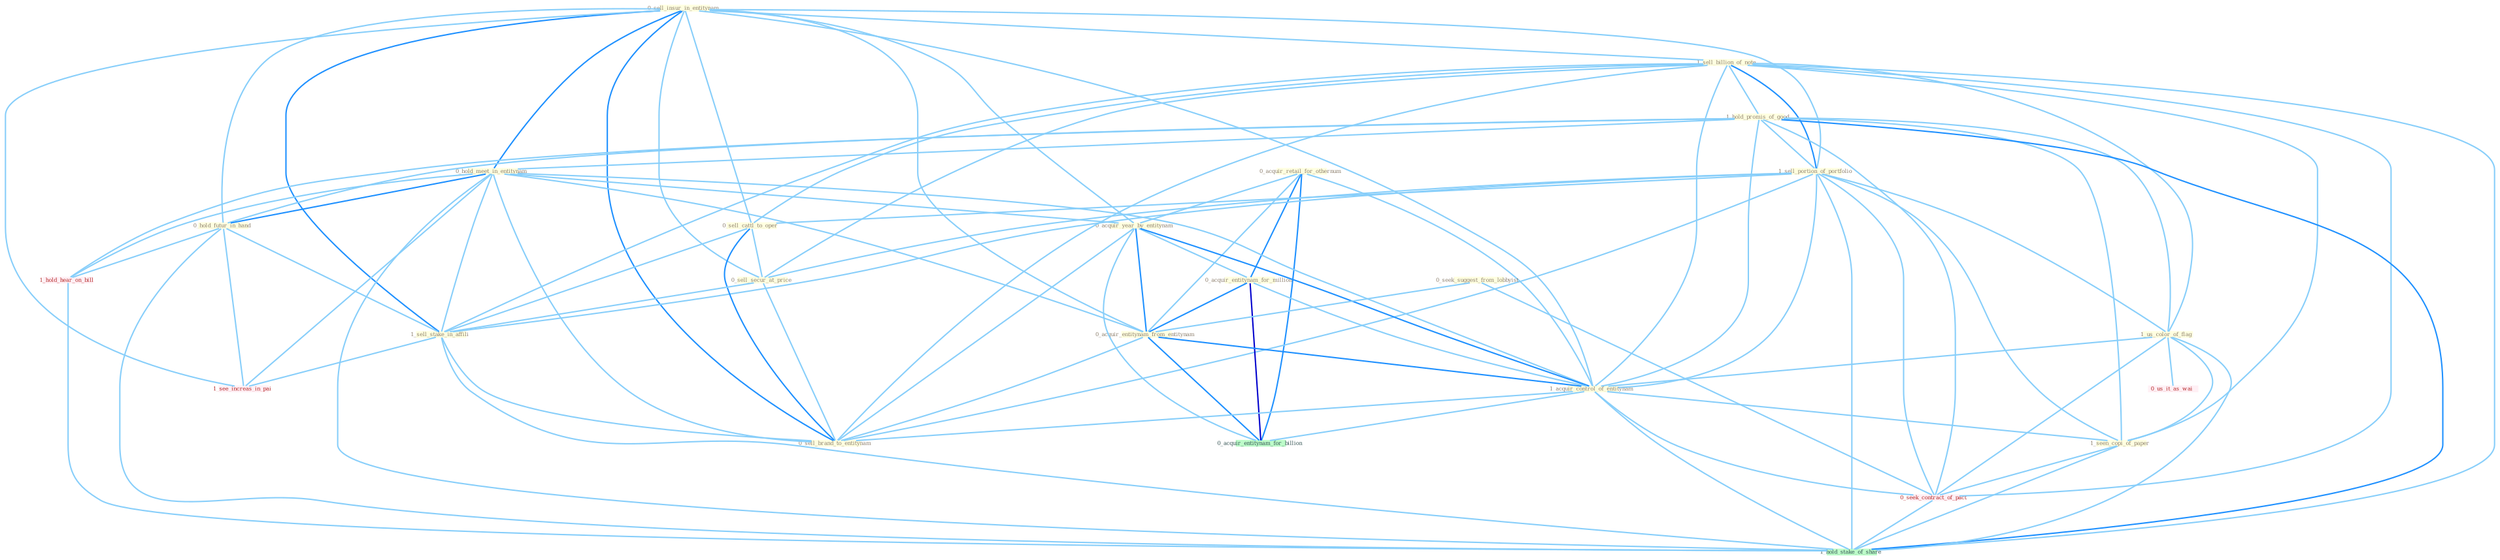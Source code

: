 Graph G{ 
    node
    [shape=polygon,style=filled,width=.5,height=.06,color="#BDFCC9",fixedsize=true,fontsize=4,
    fontcolor="#2f4f4f"];
    {node
    [color="#ffffe0", fontcolor="#8b7d6b"] "0_sell_insur_in_entitynam " "1_sell_billion_of_note " "0_acquir_retail_for_othernum " "1_hold_promis_of_good " "0_hold_meet_in_entitynam " "1_sell_portion_of_portfolio " "0_acquir_year_by_entitynam " "0_acquir_entitynam_for_million " "0_sell_cattl_to_oper " "0_sell_secur_at_price " "1_us_color_of_flag " "0_seek_suggest_from_lobbyist " "0_acquir_entitynam_from_entitynam " "0_hold_futur_in_hand " "1_acquir_control_of_entitynam " "1_sell_stake_in_affili " "1_seen_copi_of_paper " "0_sell_brand_to_entitynam "}
{node [color="#fff0f5", fontcolor="#b22222"] "0_seek_contract_of_pact " "0_us_it_as_wai " "1_see_increas_in_pai " "1_hold_hear_on_bill "}
edge [color="#B0E2FF"];

	"0_sell_insur_in_entitynam " -- "1_sell_billion_of_note " [w="1", color="#87cefa" ];
	"0_sell_insur_in_entitynam " -- "0_hold_meet_in_entitynam " [w="2", color="#1e90ff" , len=0.8];
	"0_sell_insur_in_entitynam " -- "1_sell_portion_of_portfolio " [w="1", color="#87cefa" ];
	"0_sell_insur_in_entitynam " -- "0_acquir_year_by_entitynam " [w="1", color="#87cefa" ];
	"0_sell_insur_in_entitynam " -- "0_sell_cattl_to_oper " [w="1", color="#87cefa" ];
	"0_sell_insur_in_entitynam " -- "0_sell_secur_at_price " [w="1", color="#87cefa" ];
	"0_sell_insur_in_entitynam " -- "0_acquir_entitynam_from_entitynam " [w="1", color="#87cefa" ];
	"0_sell_insur_in_entitynam " -- "0_hold_futur_in_hand " [w="1", color="#87cefa" ];
	"0_sell_insur_in_entitynam " -- "1_acquir_control_of_entitynam " [w="1", color="#87cefa" ];
	"0_sell_insur_in_entitynam " -- "1_sell_stake_in_affili " [w="2", color="#1e90ff" , len=0.8];
	"0_sell_insur_in_entitynam " -- "0_sell_brand_to_entitynam " [w="2", color="#1e90ff" , len=0.8];
	"0_sell_insur_in_entitynam " -- "1_see_increas_in_pai " [w="1", color="#87cefa" ];
	"1_sell_billion_of_note " -- "1_hold_promis_of_good " [w="1", color="#87cefa" ];
	"1_sell_billion_of_note " -- "1_sell_portion_of_portfolio " [w="2", color="#1e90ff" , len=0.8];
	"1_sell_billion_of_note " -- "0_sell_cattl_to_oper " [w="1", color="#87cefa" ];
	"1_sell_billion_of_note " -- "0_sell_secur_at_price " [w="1", color="#87cefa" ];
	"1_sell_billion_of_note " -- "1_us_color_of_flag " [w="1", color="#87cefa" ];
	"1_sell_billion_of_note " -- "1_acquir_control_of_entitynam " [w="1", color="#87cefa" ];
	"1_sell_billion_of_note " -- "1_sell_stake_in_affili " [w="1", color="#87cefa" ];
	"1_sell_billion_of_note " -- "1_seen_copi_of_paper " [w="1", color="#87cefa" ];
	"1_sell_billion_of_note " -- "0_sell_brand_to_entitynam " [w="1", color="#87cefa" ];
	"1_sell_billion_of_note " -- "0_seek_contract_of_pact " [w="1", color="#87cefa" ];
	"1_sell_billion_of_note " -- "1_hold_stake_of_share " [w="1", color="#87cefa" ];
	"0_acquir_retail_for_othernum " -- "0_acquir_year_by_entitynam " [w="1", color="#87cefa" ];
	"0_acquir_retail_for_othernum " -- "0_acquir_entitynam_for_million " [w="2", color="#1e90ff" , len=0.8];
	"0_acquir_retail_for_othernum " -- "0_acquir_entitynam_from_entitynam " [w="1", color="#87cefa" ];
	"0_acquir_retail_for_othernum " -- "1_acquir_control_of_entitynam " [w="1", color="#87cefa" ];
	"0_acquir_retail_for_othernum " -- "0_acquir_entitynam_for_billion " [w="2", color="#1e90ff" , len=0.8];
	"1_hold_promis_of_good " -- "0_hold_meet_in_entitynam " [w="1", color="#87cefa" ];
	"1_hold_promis_of_good " -- "1_sell_portion_of_portfolio " [w="1", color="#87cefa" ];
	"1_hold_promis_of_good " -- "1_us_color_of_flag " [w="1", color="#87cefa" ];
	"1_hold_promis_of_good " -- "0_hold_futur_in_hand " [w="1", color="#87cefa" ];
	"1_hold_promis_of_good " -- "1_acquir_control_of_entitynam " [w="1", color="#87cefa" ];
	"1_hold_promis_of_good " -- "1_seen_copi_of_paper " [w="1", color="#87cefa" ];
	"1_hold_promis_of_good " -- "0_seek_contract_of_pact " [w="1", color="#87cefa" ];
	"1_hold_promis_of_good " -- "1_hold_hear_on_bill " [w="1", color="#87cefa" ];
	"1_hold_promis_of_good " -- "1_hold_stake_of_share " [w="2", color="#1e90ff" , len=0.8];
	"0_hold_meet_in_entitynam " -- "0_acquir_year_by_entitynam " [w="1", color="#87cefa" ];
	"0_hold_meet_in_entitynam " -- "0_acquir_entitynam_from_entitynam " [w="1", color="#87cefa" ];
	"0_hold_meet_in_entitynam " -- "0_hold_futur_in_hand " [w="2", color="#1e90ff" , len=0.8];
	"0_hold_meet_in_entitynam " -- "1_acquir_control_of_entitynam " [w="1", color="#87cefa" ];
	"0_hold_meet_in_entitynam " -- "1_sell_stake_in_affili " [w="1", color="#87cefa" ];
	"0_hold_meet_in_entitynam " -- "0_sell_brand_to_entitynam " [w="1", color="#87cefa" ];
	"0_hold_meet_in_entitynam " -- "1_see_increas_in_pai " [w="1", color="#87cefa" ];
	"0_hold_meet_in_entitynam " -- "1_hold_hear_on_bill " [w="1", color="#87cefa" ];
	"0_hold_meet_in_entitynam " -- "1_hold_stake_of_share " [w="1", color="#87cefa" ];
	"1_sell_portion_of_portfolio " -- "0_sell_cattl_to_oper " [w="1", color="#87cefa" ];
	"1_sell_portion_of_portfolio " -- "0_sell_secur_at_price " [w="1", color="#87cefa" ];
	"1_sell_portion_of_portfolio " -- "1_us_color_of_flag " [w="1", color="#87cefa" ];
	"1_sell_portion_of_portfolio " -- "1_acquir_control_of_entitynam " [w="1", color="#87cefa" ];
	"1_sell_portion_of_portfolio " -- "1_sell_stake_in_affili " [w="1", color="#87cefa" ];
	"1_sell_portion_of_portfolio " -- "1_seen_copi_of_paper " [w="1", color="#87cefa" ];
	"1_sell_portion_of_portfolio " -- "0_sell_brand_to_entitynam " [w="1", color="#87cefa" ];
	"1_sell_portion_of_portfolio " -- "0_seek_contract_of_pact " [w="1", color="#87cefa" ];
	"1_sell_portion_of_portfolio " -- "1_hold_stake_of_share " [w="1", color="#87cefa" ];
	"0_acquir_year_by_entitynam " -- "0_acquir_entitynam_for_million " [w="1", color="#87cefa" ];
	"0_acquir_year_by_entitynam " -- "0_acquir_entitynam_from_entitynam " [w="2", color="#1e90ff" , len=0.8];
	"0_acquir_year_by_entitynam " -- "1_acquir_control_of_entitynam " [w="2", color="#1e90ff" , len=0.8];
	"0_acquir_year_by_entitynam " -- "0_sell_brand_to_entitynam " [w="1", color="#87cefa" ];
	"0_acquir_year_by_entitynam " -- "0_acquir_entitynam_for_billion " [w="1", color="#87cefa" ];
	"0_acquir_entitynam_for_million " -- "0_acquir_entitynam_from_entitynam " [w="2", color="#1e90ff" , len=0.8];
	"0_acquir_entitynam_for_million " -- "1_acquir_control_of_entitynam " [w="1", color="#87cefa" ];
	"0_acquir_entitynam_for_million " -- "0_acquir_entitynam_for_billion " [w="3", color="#0000cd" , len=0.6];
	"0_sell_cattl_to_oper " -- "0_sell_secur_at_price " [w="1", color="#87cefa" ];
	"0_sell_cattl_to_oper " -- "1_sell_stake_in_affili " [w="1", color="#87cefa" ];
	"0_sell_cattl_to_oper " -- "0_sell_brand_to_entitynam " [w="2", color="#1e90ff" , len=0.8];
	"0_sell_secur_at_price " -- "1_sell_stake_in_affili " [w="1", color="#87cefa" ];
	"0_sell_secur_at_price " -- "0_sell_brand_to_entitynam " [w="1", color="#87cefa" ];
	"1_us_color_of_flag " -- "1_acquir_control_of_entitynam " [w="1", color="#87cefa" ];
	"1_us_color_of_flag " -- "1_seen_copi_of_paper " [w="1", color="#87cefa" ];
	"1_us_color_of_flag " -- "0_seek_contract_of_pact " [w="1", color="#87cefa" ];
	"1_us_color_of_flag " -- "0_us_it_as_wai " [w="1", color="#87cefa" ];
	"1_us_color_of_flag " -- "1_hold_stake_of_share " [w="1", color="#87cefa" ];
	"0_seek_suggest_from_lobbyist " -- "0_acquir_entitynam_from_entitynam " [w="1", color="#87cefa" ];
	"0_seek_suggest_from_lobbyist " -- "0_seek_contract_of_pact " [w="1", color="#87cefa" ];
	"0_acquir_entitynam_from_entitynam " -- "1_acquir_control_of_entitynam " [w="2", color="#1e90ff" , len=0.8];
	"0_acquir_entitynam_from_entitynam " -- "0_sell_brand_to_entitynam " [w="1", color="#87cefa" ];
	"0_acquir_entitynam_from_entitynam " -- "0_acquir_entitynam_for_billion " [w="2", color="#1e90ff" , len=0.8];
	"0_hold_futur_in_hand " -- "1_sell_stake_in_affili " [w="1", color="#87cefa" ];
	"0_hold_futur_in_hand " -- "1_see_increas_in_pai " [w="1", color="#87cefa" ];
	"0_hold_futur_in_hand " -- "1_hold_hear_on_bill " [w="1", color="#87cefa" ];
	"0_hold_futur_in_hand " -- "1_hold_stake_of_share " [w="1", color="#87cefa" ];
	"1_acquir_control_of_entitynam " -- "1_seen_copi_of_paper " [w="1", color="#87cefa" ];
	"1_acquir_control_of_entitynam " -- "0_sell_brand_to_entitynam " [w="1", color="#87cefa" ];
	"1_acquir_control_of_entitynam " -- "0_seek_contract_of_pact " [w="1", color="#87cefa" ];
	"1_acquir_control_of_entitynam " -- "0_acquir_entitynam_for_billion " [w="1", color="#87cefa" ];
	"1_acquir_control_of_entitynam " -- "1_hold_stake_of_share " [w="1", color="#87cefa" ];
	"1_sell_stake_in_affili " -- "0_sell_brand_to_entitynam " [w="1", color="#87cefa" ];
	"1_sell_stake_in_affili " -- "1_see_increas_in_pai " [w="1", color="#87cefa" ];
	"1_sell_stake_in_affili " -- "1_hold_stake_of_share " [w="1", color="#87cefa" ];
	"1_seen_copi_of_paper " -- "0_seek_contract_of_pact " [w="1", color="#87cefa" ];
	"1_seen_copi_of_paper " -- "1_hold_stake_of_share " [w="1", color="#87cefa" ];
	"0_seek_contract_of_pact " -- "1_hold_stake_of_share " [w="1", color="#87cefa" ];
	"1_hold_hear_on_bill " -- "1_hold_stake_of_share " [w="1", color="#87cefa" ];
}